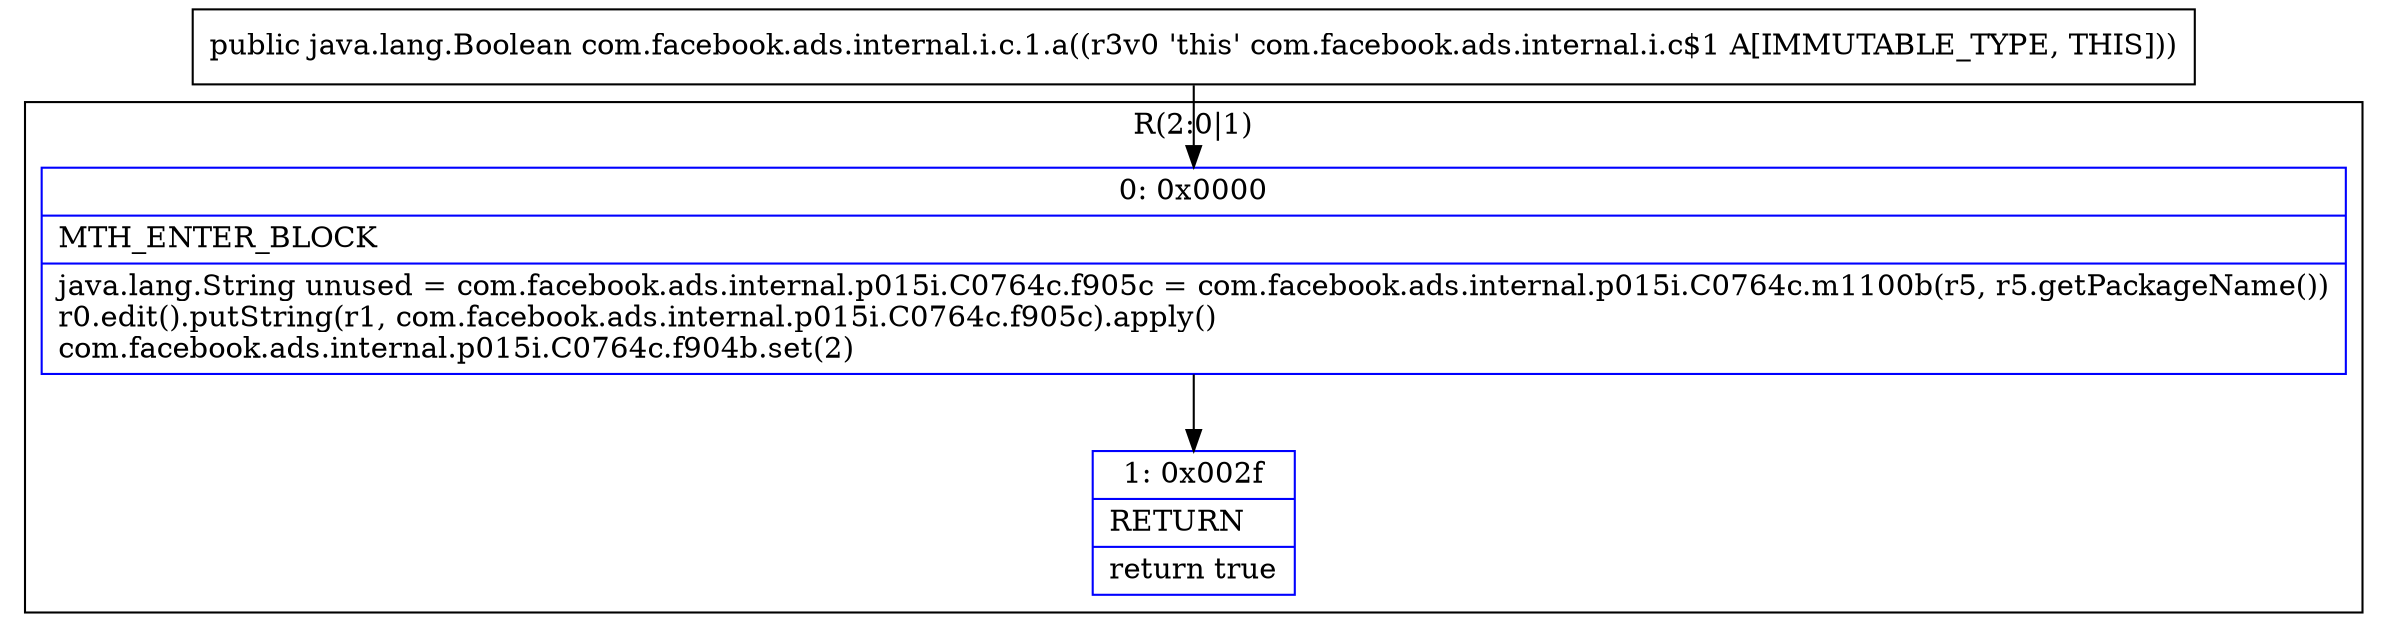digraph "CFG forcom.facebook.ads.internal.i.c.1.a()Ljava\/lang\/Boolean;" {
subgraph cluster_Region_2028649014 {
label = "R(2:0|1)";
node [shape=record,color=blue];
Node_0 [shape=record,label="{0\:\ 0x0000|MTH_ENTER_BLOCK\l|java.lang.String unused = com.facebook.ads.internal.p015i.C0764c.f905c = com.facebook.ads.internal.p015i.C0764c.m1100b(r5, r5.getPackageName())\lr0.edit().putString(r1, com.facebook.ads.internal.p015i.C0764c.f905c).apply()\lcom.facebook.ads.internal.p015i.C0764c.f904b.set(2)\l}"];
Node_1 [shape=record,label="{1\:\ 0x002f|RETURN\l|return true\l}"];
}
MethodNode[shape=record,label="{public java.lang.Boolean com.facebook.ads.internal.i.c.1.a((r3v0 'this' com.facebook.ads.internal.i.c$1 A[IMMUTABLE_TYPE, THIS])) }"];
MethodNode -> Node_0;
Node_0 -> Node_1;
}


